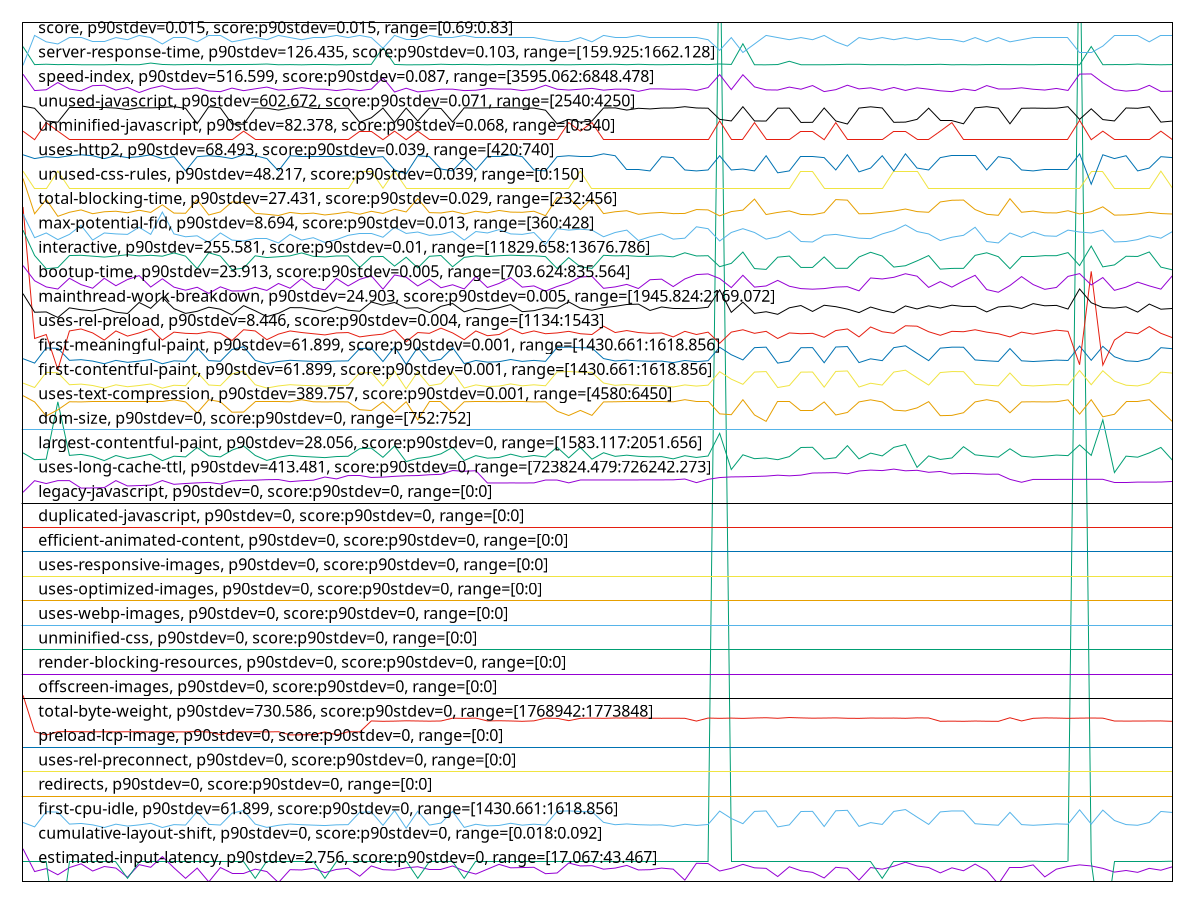 reset

$estimatedInputLatencyP90Stdev2756ScoreP90Stdev0Range1706743467 <<EOF
0 1.3407291666666665
1 0.40739583333333385
2 0.5277083333333337
3 0.27614583333333376
4 0.5714583333333336
5 0.7245833333333336
6 0.4292708333333337
7 0.6152083333333338
8 0.5495833333333335
9 0.17406250000000045
10 0.6917708333333337
11 0.5823958333333337
12 1.0198958333333337
13 0.5605208333333338
14 0.13031250000000028
15 0.5495833333333335
16 -0.015520833333332762
17 0.5714583333333336
18 0.33083333333333376
19 0.33083333333333376
20 0.5058333333333338
21 0.40739583333333385
22 -0.044687499999999325
23 0.4839583333333337
24 0.47302083333333367
25 0.5386458333333337
26 0.36364583333333367
27 0.49489583333333353
28 0.5386458333333337
29 0.2178125000000004
30 0.6370833333333337
31 0.4839583333333337
32 0.46572916666666697
33 0.5605208333333338
34 0.6042708333333335
35 0.49489583333333353
36 0.49489583333333353
37 0.6370833333333337
38 0.4292708333333337
39 0.3053125000000003
40 0.5058333333333338
41 0.7027083333333335
42 0.5605208333333338
43 0.5714583333333336
44 0.5823958333333337
45 0.3198958333333337
46 0.3490625000000003
47 0.7573958333333337
48 0.6370833333333337
49 0.6480208333333335
50 0.5058333333333338
51 0.5495833333333335
52 0.6589583333333335
53 0.47302083333333367
54 0.4839583333333337
55 0.5495833333333335
56 0.5058333333333338
57 0.05739583333333376
58 0.7464583333333337
59 0.7355208333333334
60 0.4292708333333337
61 0.5386458333333337
62 0.7027083333333335
63 0.5605208333333338
64 0.5386458333333337
65 0.20322916666666724
66 0.6042708333333335
67 0.44020833333333353
68 0.3745833333333337
69 0.1448958333333339
70 0.5823958333333337
71 0.5386458333333337
72 0.05739583333333376
73 0.5714583333333336
74 0.5058333333333338
75 0.6261458333333336
76 0.7902083333333334
77 0.6370833333333337
78 0.5714583333333336
79 0.35270833333333385
80 0.5605208333333338
81 0.44020833333333353
82 0.7136458333333335
83 0.4511458333333338
84 -0.10302083333333278
85 0.5714583333333336
86 0.5714583333333336
87 0.6808333333333336
88 0.18864583333333385
89 0.5058333333333338
90 0.6152083333333338
91 0.6808333333333336
92 0.6370833333333337
93 0.5386458333333337
94 0.38552083333333376
95 0.4511458333333338
96 0.3745833333333337
97 0.5386458333333337
98 0.46208333333333385
99 0.6042708333333335
EOF

$cumulativeLayoutShiftP90Stdev0ScoreP90Stdev0Range00180092 <<EOF
0 0.8181265964827151
1 0.8181265964827151
2 0.8181265964827151
3 -2.70809462386606
4 0.8181265964827151
5 0.8181265964827151
6 0.8181265964827151
7 0.8181265964827151
8 0.8181265964827151
9 0.13090550114803
10 0.8181265964827151
11 0.8181265964827151
12 0.8181265964827151
13 0.8181265964827151
14 0.8181265964827151
15 0.8181265964827151
16 0.8181265964827151
17 0.8181265964827151
18 0.8181265964827151
19 0.8181265964827151
20 0.13090550114803
21 0.8181265964827151
22 0.8181265964827151
23 0.8181265964827151
24 0.8181265964827151
25 0.8181265964827151
26 0.13090550114803
27 0.8181265964827151
28 0.8181265964827151
29 0.8181265964827151
30 0.8181265964827151
31 0.8181265964827151
32 0.8181265964827151
33 0.8181265964827151
34 0.13090550114803
35 0.8181265964827151
36 0.8181265964827151
37 0.8181265964827151
38 0.13090550114803
39 0.8181265964827151
40 0.8181265964827151
41 0.8181265964827151
42 0.8181265964827151
43 0.8181265964827151
44 0.8181265964827151
45 0.8181265964827151
46 0.8181265964827151
47 0.8181265964827151
48 0.8181265964827151
49 0.8181265964827151
50 0.8181265964827151
51 0.8181265964827151
52 0.8181265964827151
53 0.8181265964827151
54 0.8181265964827151
55 0.8181265964827151
56 0.8181265964827151
57 0.8181265964827151
58 0.8181265964827151
59 0.8181265964827151
60 40.48690237403517
61 0.8181265964827151
62 0.8181265964827151
63 0.8181265964827151
64 0.8181265964827151
65 0.8181265964827151
66 0.8181265964827151
67 0.8181265964827151
68 0.8181265964827151
69 0.8181265964827151
70 0.8181265964827151
71 0.8181265964827151
72 0.8181265964827151
73 0.8181265964827151
74 0.13090550114803
75 0.8181265964827151
76 0.8181265964827151
77 0.8181265964827151
78 0.8181265964827151
79 0.8181265964827151
80 0.8181265964827151
81 0.8181265964827151
82 0.8181265964827151
83 0.8181265964827151
84 0.8181265964827151
85 0.8181265964827151
86 0.8181265964827151
87 0.8309055011480311
88 0.8181265964827151
89 0.8181265964827151
90 0.8181265964827151
91 40.48690237403517
92 0.8181265964827151
93 -2.70809462386606
94 0.8181265964827151
95 0.8181265964827151
96 0.8181265964827151
97 0.8181265964827151
98 0.8181265964827151
99 0.8309055011480311
EOF

$firstCpuIdleP90Stdev61899ScoreP90Stdev0Range14306611618856 <<EOF
0 2.4184721516168874
1 2.23776548136453
2 2.8576787886148534
3 2.8416533533438013
4 2.3518442335441385
5 2.377810418166729
6 2.3201577154523036
7 2.2124915663974516
8 2.3490873000037604
9 2.269670610926526
10 2.318979642529764
11 2.3830570934506206
12 2.211228477903182
13 2.3304810348766276
14 2.3124698787516023
15 2.867734916242312
16 2.3406100329941406
17 2.312773505793494
18 2.7967185753240855
19 2.9088662595172616
20 2.350654015539922
21 2.2166087490855055
22 2.302413751124144
23 2.353362368753598
24 2.326594608740411
25 2.309239287025873
26 2.2924426390684145
27 2.3210443064146276
28 2.328659272625276
29 2.8354128055427843
30 2.8501083543703505
31 2.3003733774026305
32 2.9058542792616953
33 2.185128697382157
34 2.8790379389218064
35 2.31135253123744
36 2.39403624728543
37 2.873354040697591
38 2.215843608939937
39 2.3451401484591665
40 2.277880686139282
41 2.2959525676726846
42 2.3847574048852156
43 2.3077818772247927
44 2.3487715278801913
45 2.309312157515926
46 2.875317495568491
47 2.8927294943308492
48 2.8679940113180598
49 2.8573549197701693
50 2.4225650441415896
51 2.3260845153100327
52 2.357953209627002
53 2.327371893967655
54 2.313720822164197
55 2.3190646581014924
56 2.258715747255069
57 2.343986365699976
58 2.296693417654901
59 2.335217616730141
60 2.8856529600744905
61 2.580681862477192
62 2.368519430684838
63 2.8712326997649056
64 2.891000844372347
65 2.2368303100755034
66 2.319246834326628
67 2.867775399847898
68 2.8726577226815184
69 2.2521331129868525
70 2.8970531434073896
71 2.9158436089399373
72 2.258266379233067
73 2.4131283156795904
74 2.3384360633741936
75 2.871281280091609
76 2.947009912699996
77 2.6386705791179788
78 2.3385696592726255
79 2.850812769107539
80 2.8903328648801834
81 2.8887540042623447
82 2.3666976684334875
83 2.332910051211762
84 2.3059844051367913
85 2.8330161760921175
86 2.331051853715384
87 2.303203181433064
88 2.3291936562190063
89 2.360783013657435
90 2.3459781590947877
91 2.9363708211521056
92 2.3514555909305166
93 2.924839066101053
94 2.4985527718257243
95 2.3320356053311126
96 2.3031060207796568
97 2.4183628458818065
98 2.8694595178402578
99 2.8276723401548214
EOF

$redirectsP90Stdev0ScoreP90Stdev0Range00 <<EOF
0 3.5
1 3.5
2 3.5
3 3.5
4 3.5
5 3.5
6 3.5
7 3.5
8 3.5
9 3.5
10 3.5
11 3.5
12 3.5
13 3.5
14 3.5
15 3.5
16 3.5
17 3.5
18 3.5
19 3.5
20 3.5
21 3.5
22 3.5
23 3.5
24 3.5
25 3.5
26 3.5
27 3.5
28 3.5
29 3.5
30 3.5
31 3.5
32 3.5
33 3.5
34 3.5
35 3.5
36 3.5
37 3.5
38 3.5
39 3.5
40 3.5
41 3.5
42 3.5
43 3.5
44 3.5
45 3.5
46 3.5
47 3.5
48 3.5
49 3.5
50 3.5
51 3.5
52 3.5
53 3.5
54 3.5
55 3.5
56 3.5
57 3.5
58 3.5
59 3.5
60 3.5
61 3.5
62 3.5
63 3.5
64 3.5
65 3.5
66 3.5
67 3.5
68 3.5
69 3.5
70 3.5
71 3.5
72 3.5
73 3.5
74 3.5
75 3.5
76 3.5
77 3.5
78 3.5
79 3.5
80 3.5
81 3.5
82 3.5
83 3.5
84 3.5
85 3.5
86 3.5
87 3.5
88 3.5
89 3.5
90 3.5
91 3.5
92 3.5
93 3.5
94 3.5
95 3.5
96 3.5
97 3.5
98 3.5
99 3.5
EOF

$usesRelPreconnectP90Stdev0ScoreP90Stdev0Range00 <<EOF
0 4.5
1 4.5
2 4.5
3 4.5
4 4.5
5 4.5
6 4.5
7 4.5
8 4.5
9 4.5
10 4.5
11 4.5
12 4.5
13 4.5
14 4.5
15 4.5
16 4.5
17 4.5
18 4.5
19 4.5
20 4.5
21 4.5
22 4.5
23 4.5
24 4.5
25 4.5
26 4.5
27 4.5
28 4.5
29 4.5
30 4.5
31 4.5
32 4.5
33 4.5
34 4.5
35 4.5
36 4.5
37 4.5
38 4.5
39 4.5
40 4.5
41 4.5
42 4.5
43 4.5
44 4.5
45 4.5
46 4.5
47 4.5
48 4.5
49 4.5
50 4.5
51 4.5
52 4.5
53 4.5
54 4.5
55 4.5
56 4.5
57 4.5
58 4.5
59 4.5
60 4.5
61 4.5
62 4.5
63 4.5
64 4.5
65 4.5
66 4.5
67 4.5
68 4.5
69 4.5
70 4.5
71 4.5
72 4.5
73 4.5
74 4.5
75 4.5
76 4.5
77 4.5
78 4.5
79 4.5
80 4.5
81 4.5
82 4.5
83 4.5
84 4.5
85 4.5
86 4.5
87 4.5
88 4.5
89 4.5
90 4.5
91 4.5
92 4.5
93 4.5
94 4.5
95 4.5
96 4.5
97 4.5
98 4.5
99 4.5
EOF

$preloadLcpImageP90Stdev0ScoreP90Stdev0Range00 <<EOF
0 5.5
1 5.5
2 5.5
3 5.5
4 5.5
5 5.5
6 5.5
7 5.5
8 5.5
9 5.5
10 5.5
11 5.5
12 5.5
13 5.5
14 5.5
15 5.5
16 5.5
17 5.5
18 5.5
19 5.5
20 5.5
21 5.5
22 5.5
23 5.5
24 5.5
25 5.5
26 5.5
27 5.5
28 5.5
29 5.5
30 5.5
31 5.5
32 5.5
33 5.5
34 5.5
35 5.5
36 5.5
37 5.5
38 5.5
39 5.5
40 5.5
41 5.5
42 5.5
43 5.5
44 5.5
45 5.5
46 5.5
47 5.5
48 5.5
49 5.5
50 5.5
51 5.5
52 5.5
53 5.5
54 5.5
55 5.5
56 5.5
57 5.5
58 5.5
59 5.5
60 5.5
61 5.5
62 5.5
63 5.5
64 5.5
65 5.5
66 5.5
67 5.5
68 5.5
69 5.5
70 5.5
71 5.5
72 5.5
73 5.5
74 5.5
75 5.5
76 5.5
77 5.5
78 5.5
79 5.5
80 5.5
81 5.5
82 5.5
83 5.5
84 5.5
85 5.5
86 5.5
87 5.5
88 5.5
89 5.5
90 5.5
91 5.5
92 5.5
93 5.5
94 5.5
95 5.5
96 5.5
97 5.5
98 5.5
99 5.5
EOF

$totalByteWeightP90Stdev730586ScoreP90Stdev0Range17689421773848 <<EOF
0 7.6283880738287735
1 6.13364126833892
2 6.003115948887853
3 6.133309985802271
4 6.143579744439194
5 6.13695409370564
6 6.130328442972086
7 6.133309985802271
8 6.129003312825375
9 6.13529768102228
10 6.132978703265508
11 6.125027922385243
12 6.125690487458655
13 6.129334595362138
14 6.127678182678665
15 6.143579744439194
16 6.123040227165234
17 6.014048272598188
18 6.129665877898788
19 6.127346900142015
20 6.134635115948981
21 6.127346900142015
22 6.136291528632341
23 6.005434926644625
24 6.0110667297681175
25 6.007091339327985
26 6.128340747752077
27 6.0077539044013974
28 6.132978703265508
29 6.128672030288726
30 6.5778911500236745
31 6.562983435873207
32 6.570271651680059
33 6.58385423568393
34 6.575903454803665
35 6.568615238996699
36 6.5762347373403145
37 6.690858495030852
38 6.682576431613825
39 6.693840037860923
40 6.578222432560324
41 6.586173213440588
42 6.576566019876964
43 6.562983435873207
44 6.581203975390508
45 6.692183625177563
46 6.683570279223886
47 6.589817321344071
48 6.685226691907246
49 6.695496450544283
50 6.685226691907246
51 6.698477993374354
52 6.697484145764406
53 6.695827733080932
54 6.689202082347379
55 6.687214387127369
56 6.6895333648841415
57 6.6858892569806585
58 6.572259346900182
59 6.695827733080932
60 6.684564126833948
61 6.694171320397572
62 6.681913866540526
63 6.699140558447766
64 6.70907903454804
65 6.686551822053957
66 6.717692380501717
67 6.702784666351249
68 6.690858495030852
69 6.696490298154345
70 6.703447231424548
71 6.687214387127369
72 6.683238996687237
73 6.697152863227643
74 6.692846190250862
75 6.695827733080932
76 6.686551822053957
77 6.70410979649796
78 6.698477993374354
79 6.563977283483268
80 6.56994036914341
81 6.562652153336558
82 6.573915759583542
83 6.565964978703278
84 6.561327023189847
85 6.707753904401329
86 6.577559867487025
87 6.685226691907246
88 6.702784666351249
89 6.696490298154345
90 6.684895409370597
91 6.693177472787511
92 6.698146710837705
93 6.692183625177563
94 6.5745783246569545
95 6.571928064363533
96 6.573584477046893
97 6.575903454803665
98 6.578222432560324
99 6.561327023189847
EOF

$offscreenImagesP90Stdev0ScoreP90Stdev0Range00 <<EOF
0 7.5
1 7.5
2 7.5
3 7.5
4 7.5
5 7.5
6 7.5
7 7.5
8 7.5
9 7.5
10 7.5
11 7.5
12 7.5
13 7.5
14 7.5
15 7.5
16 7.5
17 7.5
18 7.5
19 7.5
20 7.5
21 7.5
22 7.5
23 7.5
24 7.5
25 7.5
26 7.5
27 7.5
28 7.5
29 7.5
30 7.5
31 7.5
32 7.5
33 7.5
34 7.5
35 7.5
36 7.5
37 7.5
38 7.5
39 7.5
40 7.5
41 7.5
42 7.5
43 7.5
44 7.5
45 7.5
46 7.5
47 7.5
48 7.5
49 7.5
50 7.5
51 7.5
52 7.5
53 7.5
54 7.5
55 7.5
56 7.5
57 7.5
58 7.5
59 7.5
60 7.5
61 7.5
62 7.5
63 7.5
64 7.5
65 7.5
66 7.5
67 7.5
68 7.5
69 7.5
70 7.5
71 7.5
72 7.5
73 7.5
74 7.5
75 7.5
76 7.5
77 7.5
78 7.5
79 7.5
80 7.5
81 7.5
82 7.5
83 7.5
84 7.5
85 7.5
86 7.5
87 7.5
88 7.5
89 7.5
90 7.5
91 7.5
92 7.5
93 7.5
94 7.5
95 7.5
96 7.5
97 7.5
98 7.5
99 7.5
EOF

$renderBlockingResourcesP90Stdev0ScoreP90Stdev0Range00 <<EOF
0 8.5
1 8.5
2 8.5
3 8.5
4 8.5
5 8.5
6 8.5
7 8.5
8 8.5
9 8.5
10 8.5
11 8.5
12 8.5
13 8.5
14 8.5
15 8.5
16 8.5
17 8.5
18 8.5
19 8.5
20 8.5
21 8.5
22 8.5
23 8.5
24 8.5
25 8.5
26 8.5
27 8.5
28 8.5
29 8.5
30 8.5
31 8.5
32 8.5
33 8.5
34 8.5
35 8.5
36 8.5
37 8.5
38 8.5
39 8.5
40 8.5
41 8.5
42 8.5
43 8.5
44 8.5
45 8.5
46 8.5
47 8.5
48 8.5
49 8.5
50 8.5
51 8.5
52 8.5
53 8.5
54 8.5
55 8.5
56 8.5
57 8.5
58 8.5
59 8.5
60 8.5
61 8.5
62 8.5
63 8.5
64 8.5
65 8.5
66 8.5
67 8.5
68 8.5
69 8.5
70 8.5
71 8.5
72 8.5
73 8.5
74 8.5
75 8.5
76 8.5
77 8.5
78 8.5
79 8.5
80 8.5
81 8.5
82 8.5
83 8.5
84 8.5
85 8.5
86 8.5
87 8.5
88 8.5
89 8.5
90 8.5
91 8.5
92 8.5
93 8.5
94 8.5
95 8.5
96 8.5
97 8.5
98 8.5
99 8.5
EOF

$unminifiedCssP90Stdev0ScoreP90Stdev0Range00 <<EOF
0 9.5
1 9.5
2 9.5
3 9.5
4 9.5
5 9.5
6 9.5
7 9.5
8 9.5
9 9.5
10 9.5
11 9.5
12 9.5
13 9.5
14 9.5
15 9.5
16 9.5
17 9.5
18 9.5
19 9.5
20 9.5
21 9.5
22 9.5
23 9.5
24 9.5
25 9.5
26 9.5
27 9.5
28 9.5
29 9.5
30 9.5
31 9.5
32 9.5
33 9.5
34 9.5
35 9.5
36 9.5
37 9.5
38 9.5
39 9.5
40 9.5
41 9.5
42 9.5
43 9.5
44 9.5
45 9.5
46 9.5
47 9.5
48 9.5
49 9.5
50 9.5
51 9.5
52 9.5
53 9.5
54 9.5
55 9.5
56 9.5
57 9.5
58 9.5
59 9.5
60 9.5
61 9.5
62 9.5
63 9.5
64 9.5
65 9.5
66 9.5
67 9.5
68 9.5
69 9.5
70 9.5
71 9.5
72 9.5
73 9.5
74 9.5
75 9.5
76 9.5
77 9.5
78 9.5
79 9.5
80 9.5
81 9.5
82 9.5
83 9.5
84 9.5
85 9.5
86 9.5
87 9.5
88 9.5
89 9.5
90 9.5
91 9.5
92 9.5
93 9.5
94 9.5
95 9.5
96 9.5
97 9.5
98 9.5
99 9.5
EOF

$usesWebpImagesP90Stdev0ScoreP90Stdev0Range00 <<EOF
0 10.5
1 10.5
2 10.5
3 10.5
4 10.5
5 10.5
6 10.5
7 10.5
8 10.5
9 10.5
10 10.5
11 10.5
12 10.5
13 10.5
14 10.5
15 10.5
16 10.5
17 10.5
18 10.5
19 10.5
20 10.5
21 10.5
22 10.5
23 10.5
24 10.5
25 10.5
26 10.5
27 10.5
28 10.5
29 10.5
30 10.5
31 10.5
32 10.5
33 10.5
34 10.5
35 10.5
36 10.5
37 10.5
38 10.5
39 10.5
40 10.5
41 10.5
42 10.5
43 10.5
44 10.5
45 10.5
46 10.5
47 10.5
48 10.5
49 10.5
50 10.5
51 10.5
52 10.5
53 10.5
54 10.5
55 10.5
56 10.5
57 10.5
58 10.5
59 10.5
60 10.5
61 10.5
62 10.5
63 10.5
64 10.5
65 10.5
66 10.5
67 10.5
68 10.5
69 10.5
70 10.5
71 10.5
72 10.5
73 10.5
74 10.5
75 10.5
76 10.5
77 10.5
78 10.5
79 10.5
80 10.5
81 10.5
82 10.5
83 10.5
84 10.5
85 10.5
86 10.5
87 10.5
88 10.5
89 10.5
90 10.5
91 10.5
92 10.5
93 10.5
94 10.5
95 10.5
96 10.5
97 10.5
98 10.5
99 10.5
EOF

$usesOptimizedImagesP90Stdev0ScoreP90Stdev0Range00 <<EOF
0 11.5
1 11.5
2 11.5
3 11.5
4 11.5
5 11.5
6 11.5
7 11.5
8 11.5
9 11.5
10 11.5
11 11.5
12 11.5
13 11.5
14 11.5
15 11.5
16 11.5
17 11.5
18 11.5
19 11.5
20 11.5
21 11.5
22 11.5
23 11.5
24 11.5
25 11.5
26 11.5
27 11.5
28 11.5
29 11.5
30 11.5
31 11.5
32 11.5
33 11.5
34 11.5
35 11.5
36 11.5
37 11.5
38 11.5
39 11.5
40 11.5
41 11.5
42 11.5
43 11.5
44 11.5
45 11.5
46 11.5
47 11.5
48 11.5
49 11.5
50 11.5
51 11.5
52 11.5
53 11.5
54 11.5
55 11.5
56 11.5
57 11.5
58 11.5
59 11.5
60 11.5
61 11.5
62 11.5
63 11.5
64 11.5
65 11.5
66 11.5
67 11.5
68 11.5
69 11.5
70 11.5
71 11.5
72 11.5
73 11.5
74 11.5
75 11.5
76 11.5
77 11.5
78 11.5
79 11.5
80 11.5
81 11.5
82 11.5
83 11.5
84 11.5
85 11.5
86 11.5
87 11.5
88 11.5
89 11.5
90 11.5
91 11.5
92 11.5
93 11.5
94 11.5
95 11.5
96 11.5
97 11.5
98 11.5
99 11.5
EOF

$usesResponsiveImagesP90Stdev0ScoreP90Stdev0Range00 <<EOF
0 12.5
1 12.5
2 12.5
3 12.5
4 12.5
5 12.5
6 12.5
7 12.5
8 12.5
9 12.5
10 12.5
11 12.5
12 12.5
13 12.5
14 12.5
15 12.5
16 12.5
17 12.5
18 12.5
19 12.5
20 12.5
21 12.5
22 12.5
23 12.5
24 12.5
25 12.5
26 12.5
27 12.5
28 12.5
29 12.5
30 12.5
31 12.5
32 12.5
33 12.5
34 12.5
35 12.5
36 12.5
37 12.5
38 12.5
39 12.5
40 12.5
41 12.5
42 12.5
43 12.5
44 12.5
45 12.5
46 12.5
47 12.5
48 12.5
49 12.5
50 12.5
51 12.5
52 12.5
53 12.5
54 12.5
55 12.5
56 12.5
57 12.5
58 12.5
59 12.5
60 12.5
61 12.5
62 12.5
63 12.5
64 12.5
65 12.5
66 12.5
67 12.5
68 12.5
69 12.5
70 12.5
71 12.5
72 12.5
73 12.5
74 12.5
75 12.5
76 12.5
77 12.5
78 12.5
79 12.5
80 12.5
81 12.5
82 12.5
83 12.5
84 12.5
85 12.5
86 12.5
87 12.5
88 12.5
89 12.5
90 12.5
91 12.5
92 12.5
93 12.5
94 12.5
95 12.5
96 12.5
97 12.5
98 12.5
99 12.5
EOF

$efficientAnimatedContentP90Stdev0ScoreP90Stdev0Range00 <<EOF
0 13.5
1 13.5
2 13.5
3 13.5
4 13.5
5 13.5
6 13.5
7 13.5
8 13.5
9 13.5
10 13.5
11 13.5
12 13.5
13 13.5
14 13.5
15 13.5
16 13.5
17 13.5
18 13.5
19 13.5
20 13.5
21 13.5
22 13.5
23 13.5
24 13.5
25 13.5
26 13.5
27 13.5
28 13.5
29 13.5
30 13.5
31 13.5
32 13.5
33 13.5
34 13.5
35 13.5
36 13.5
37 13.5
38 13.5
39 13.5
40 13.5
41 13.5
42 13.5
43 13.5
44 13.5
45 13.5
46 13.5
47 13.5
48 13.5
49 13.5
50 13.5
51 13.5
52 13.5
53 13.5
54 13.5
55 13.5
56 13.5
57 13.5
58 13.5
59 13.5
60 13.5
61 13.5
62 13.5
63 13.5
64 13.5
65 13.5
66 13.5
67 13.5
68 13.5
69 13.5
70 13.5
71 13.5
72 13.5
73 13.5
74 13.5
75 13.5
76 13.5
77 13.5
78 13.5
79 13.5
80 13.5
81 13.5
82 13.5
83 13.5
84 13.5
85 13.5
86 13.5
87 13.5
88 13.5
89 13.5
90 13.5
91 13.5
92 13.5
93 13.5
94 13.5
95 13.5
96 13.5
97 13.5
98 13.5
99 13.5
EOF

$duplicatedJavascriptP90Stdev0ScoreP90Stdev0Range00 <<EOF
0 14.5
1 14.5
2 14.5
3 14.5
4 14.5
5 14.5
6 14.5
7 14.5
8 14.5
9 14.5
10 14.5
11 14.5
12 14.5
13 14.5
14 14.5
15 14.5
16 14.5
17 14.5
18 14.5
19 14.5
20 14.5
21 14.5
22 14.5
23 14.5
24 14.5
25 14.5
26 14.5
27 14.5
28 14.5
29 14.5
30 14.5
31 14.5
32 14.5
33 14.5
34 14.5
35 14.5
36 14.5
37 14.5
38 14.5
39 14.5
40 14.5
41 14.5
42 14.5
43 14.5
44 14.5
45 14.5
46 14.5
47 14.5
48 14.5
49 14.5
50 14.5
51 14.5
52 14.5
53 14.5
54 14.5
55 14.5
56 14.5
57 14.5
58 14.5
59 14.5
60 14.5
61 14.5
62 14.5
63 14.5
64 14.5
65 14.5
66 14.5
67 14.5
68 14.5
69 14.5
70 14.5
71 14.5
72 14.5
73 14.5
74 14.5
75 14.5
76 14.5
77 14.5
78 14.5
79 14.5
80 14.5
81 14.5
82 14.5
83 14.5
84 14.5
85 14.5
86 14.5
87 14.5
88 14.5
89 14.5
90 14.5
91 14.5
92 14.5
93 14.5
94 14.5
95 14.5
96 14.5
97 14.5
98 14.5
99 14.5
EOF

$legacyJavascriptP90Stdev0ScoreP90Stdev0Range00 <<EOF
0 15.5
1 15.5
2 15.5
3 15.5
4 15.5
5 15.5
6 15.5
7 15.5
8 15.5
9 15.5
10 15.5
11 15.5
12 15.5
13 15.5
14 15.5
15 15.5
16 15.5
17 15.5
18 15.5
19 15.5
20 15.5
21 15.5
22 15.5
23 15.5
24 15.5
25 15.5
26 15.5
27 15.5
28 15.5
29 15.5
30 15.5
31 15.5
32 15.5
33 15.5
34 15.5
35 15.5
36 15.5
37 15.5
38 15.5
39 15.5
40 15.5
41 15.5
42 15.5
43 15.5
44 15.5
45 15.5
46 15.5
47 15.5
48 15.5
49 15.5
50 15.5
51 15.5
52 15.5
53 15.5
54 15.5
55 15.5
56 15.5
57 15.5
58 15.5
59 15.5
60 15.5
61 15.5
62 15.5
63 15.5
64 15.5
65 15.5
66 15.5
67 15.5
68 15.5
69 15.5
70 15.5
71 15.5
72 15.5
73 15.5
74 15.5
75 15.5
76 15.5
77 15.5
78 15.5
79 15.5
80 15.5
81 15.5
82 15.5
83 15.5
84 15.5
85 15.5
86 15.5
87 15.5
88 15.5
89 15.5
90 15.5
91 15.5
92 15.5
93 15.5
94 15.5
95 15.5
96 15.5
97 15.5
98 15.5
99 15.5
EOF

$usesLongCacheTtlP90Stdev413481ScoreP90Stdev0Range723824479726242273 <<EOF
0 15.945498377246679
1 16.42027482858481
2 16.30327545887502
3 16.422939187395514
4 16.42180230121477
5 16.115764435403662
6 16.122457436950583
7 16.135926023822265
8 16.423516811309582
9 16.204604861841744
10 16.22083816823931
11 16.238230996522418
12 16.42635354619381
13 16.27185713120315
14 16.305483265883936
15 16.330810077773833
16 16.35070461942007
17 16.285246980730392
18 16.408230997332794
19 16.43605952258588
20 16.442925319103097
21 16.461762165718028
22 16.46755977514573
23 16.38097065335961
24 16.41877466715988
25 16.43991310787203
26 16.570482601134415
27 16.493444276257264
28 16.630961026211253
29 16.63355407437041
30 16.553546252655224
31 16.566300993396226
32 16.598767606191416
33 16.623117565787766
34 16.63078450262219
35 16.66460379895318
36 16.68092844014683
37 16.835926023822253
38 16.805985348412378
39 16.829497566575185
40 16.326249894145917
41 16.32640575869999
42 16.329036745391136
43 16.327621502221746
44 16.32919365718749
45 16.447114704796775
46 16.446834148599407
47 16.33111286823305
48 16.448593341030005
49 16.45107261722808
50 16.449982612591782
51 16.450027294927565
52 16.45104249155952
53 16.45132304775683
54 16.452227062170493
55 16.453536324424704
56 16.455717380939575
57 16.48891426629649
58 16.340966401057415
59 16.475454301719196
60 16.548942357572344
61 16.575337356551756
62 16.5816760171399
63 16.59327123599536
64 16.60798955594504
65 16.645449720844738
66 16.619684731890914
67 16.648223062665068
68 16.734732906031525
69 16.742132796093586
70 16.751858687542267
71 16.703170307649998
72 16.81804276981427
73 16.854485277062793
74 16.834258626537974
75 16.8950042881998
76 16.825699428402345
77 16.84583404378793
78 16.76383881155772
79 16.79811727997793
80 16.697847079323367
81 16.718275714514334
82 16.709903553843674
83 16.68451285363159
84 16.68870818242499
85 16.475052893766815
86 16.35552125740145
87 16.473019393684297
88 16.472614145843693
89 16.473050566595077
90 16.47495211415486
91 16.47732020813453
92 16.4775394657525
93 16.47745945644499
94 16.362161087405127
95 16.36234812487004
96 16.36295807366139
97 16.36312744764041
98 16.364605036631417
99 16.389166868606196
EOF

$largestContentfulPaintP90Stdev28056ScoreP90Stdev0Range15831172051656 <<EOF
0 17.56007669066655
1 17.282203993109235
2 17.301541419674013
3 19.650639878086483
4 17.45646345686647
5 17.49847458810018
6 17.4080611422766
7 17.243597164185697
8 17.452252140112194
9 17.330940244710455
10 17.40626159282654
11 17.504142241265072
12 17.24166775034233
13 17.423830390034894
14 17.39631769071072
15 17.780703926851892
16 17.43930280489421
17 17.396781492115373
18 17.672223870312294
19 17.843533557135913
20 17.45464535536022
21 17.249886311232828
22 17.380956588188525
23 17.458782463889747
24 17.417893732055305
25 17.391382843765186
26 17.36572535005963
27 17.409415442378197
28 17.421047581606963
29 17.731330721321612
30 17.75377870930695
31 17.37783984274924
32 17.83893264720173
33 17.201799381598125
34 17.33416830248686
35 17.394610901541586
36 17.520913300057423
37 17.789287344847388
38 17.248717531693096
39 17.447966615133176
40 17.343481434692343
41 17.37108689429745
42 17.506739529131146
43 17.389156597022836
44 17.453402367595736
45 17.391494156102297
46 17.792917363841156
47 17.355082653827466
48 17.781099704050533
49 17.301046698175714
50 17.56580927602809
51 17.41711454569548
52 17.46579514112814
53 17.41908106365122
54 17.398228552497905
55 17.40639145721984
56 17.314206290030477
57 17.44446027651398
58 17.37221856972481
59 17.431065691947524
60 18.360616467158444
61 16.878418490216
62 17.481935430010157
63 17.32224551437784
64 17.353029559609524
65 17.280775484782897
66 17.406669738062632
67 17.780765767039178
68 17.788223693626044
69 17.304151075577543
70 17.361687185829762
71 17.855360492954635
72 17.313519863951587
73 17.55007713238217
74 17.43598198683687
75 17.786145863333182
76 17.901799381598124
77 16.966998374486508
78 17.436186059454922
79 17.291053323910067
80 17.35142171474005
81 17.812811352091522
82 17.479152621582223
83 17.42754080127214
84 17.386410892707275
85 17.727669782234194
86 17.42470233667565
87 17.38216247184063
88 17.424572472282343
89 17.47011777021953
90 17.44750281372852
91 17.885547780378992
92 17.45586979106851
93 18.911352807102787
94 16.753182834930872
95 17.42620505322673
96 17.383043694509475
97 17.558073068598436
98 17.78333831883034
99 17.255705472856576
EOF

$domSizeP90Stdev0ScoreP90Stdev0Range752752 <<EOF
0 18.5
1 18.5
2 18.5
3 18.5
4 18.5
5 18.5
6 18.5
7 18.5
8 18.5
9 18.5
10 18.5
11 18.5
12 18.5
13 18.5
14 18.5
15 18.5
16 18.5
17 18.5
18 18.5
19 18.5
20 18.5
21 18.5
22 18.5
23 18.5
24 18.5
25 18.5
26 18.5
27 18.5
28 18.5
29 18.5
30 18.5
31 18.5
32 18.5
33 18.5
34 18.5
35 18.5
36 18.5
37 18.5
38 18.5
39 18.5
40 18.5
41 18.5
42 18.5
43 18.5
44 18.5
45 18.5
46 18.5
47 18.5
48 18.5
49 18.5
50 18.5
51 18.5
52 18.5
53 18.5
54 18.5
55 18.5
56 18.5
57 18.5
58 18.5
59 18.5
60 18.5
61 18.5
62 18.5
63 18.5
64 18.5
65 18.5
66 18.5
67 18.5
68 18.5
69 18.5
70 18.5
71 18.5
72 18.5
73 18.5
74 18.5
75 18.5
76 18.5
77 18.5
78 18.5
79 18.5
80 18.5
81 18.5
82 18.5
83 18.5
84 18.5
85 18.5
86 18.5
87 18.5
88 18.5
89 18.5
90 18.5
91 18.5
92 18.5
93 18.5
94 18.5
95 18.5
96 18.5
97 18.5
98 18.5
99 18.5
EOF

$usesTextCompressionP90Stdev389757ScoreP90Stdev0001Range45806450 <<EOF
0 19.903837398373984
1 19.647739837398372
2 19.072943089430893
3 19.323349593495934
4 19.653430894308944
5 19.647739837398372
6 19.653430894308944
7 19.653430894308944
8 19.647739837398372
9 19.647739837398372
10 19.647739837398372
11 19.647739837398372
12 19.647739837398372
13 19.73310569105691
14 19.647739837398372
15 19.198146341463413
16 19.738796747967477
17 19.653430894308944
18 19.226601626016258
19 19.23229268292683
20 19.647739837398372
21 19.647739837398372
22 19.647739837398372
23 19.653430894308944
24 19.738796747967477
25 19.653430894308944
26 19.647739837398372
27 19.653430894308944
28 19.647739837398372
29 19.329040650406505
30 19.29489430894309
31 19.653430894308944
32 19.22091056910569
33 19.653430894308944
34 18.913593495934958
35 19.647739837398372
36 19.647739837398372
37 19.192455284552846
38 19.653430894308944
39 19.647739837398372
40 19.647739837398372
41 19.65912195121951
42 19.653430894308944
43 19.653430894308944
44 19.647739837398372
45 19.653430894308944
46 19.266439024390245
47 19.0900162601626
48 19.300585365853657
49 19.09570731707317
50 19.647739837398372
51 19.653430894308944
52 19.647739837398372
53 19.647739837398372
54 19.647739837398372
55 19.647739837398372
56 19.653430894308944
57 19.738796747967477
58 19.647739837398372
59 19.647739837398372
60 19.15830894308943
61 19.124162601626015
62 19.738796747967477
63 19.112780487804876
64 18.850991869918698
65 19.647739837398372
66 19.647739837398372
67 19.306276422764228
68 19.306276422764228
69 19.647739837398372
70 19.112780487804876
71 19.21521951219512
72 19.647739837398372
73 19.73310569105691
74 19.647739837398372
75 19.311967479674795
76 19.27782113821138
77 19.4030243902439
78 19.65912195121951
79 19.084325203252032
80 19.09570731707317
81 19.203837398373985
82 19.647739837398372
83 19.738796747967477
84 19.647739837398372
85 19.203837398373985
86 19.647739837398372
87 19.653430894308944
88 19.647739837398372
89 19.653430894308944
90 19.73310569105691
91 19.146926829268292
92 19.738796747967477
93 19.038796747967478
94 19.141235772357724
95 19.647739837398372
96 19.647739837398372
97 19.738796747967477
98 19.289203252032518
99 18.83960975609756
EOF

$firstContentfulPaintP90Stdev61899ScoreP90Stdev0001Range14306611618856 <<EOF
0 20.41847215161689
1 20.23776548136453
2 20.857678788614855
3 20.8416533533438
4 20.35184423354414
5 20.377810418166728
6 20.320157715452304
7 20.212491566397453
8 20.34908730000376
9 20.269670610926525
10 20.318979642529765
11 20.38305709345062
12 20.211228477903184
13 20.330481034876627
14 20.312469878751603
15 20.867734916242313
16 20.340610032994142
17 20.312773505793494
18 20.796718575324086
19 20.90886625951726
20 20.350654015539924
21 20.216608749085506
22 20.302413751124142
23 20.353362368753597
24 20.32659460874041
25 20.309239287025875
26 20.292442639068415
27 20.321044306414628
28 20.328659272625277
29 20.835412805542784
30 20.85010835437035
31 20.30037337740263
32 20.905854279261696
33 20.185128697382158
34 20.879037938921805
35 20.31135253123744
36 20.39403624728543
37 20.873354040697592
38 20.215843608939938
39 20.345140148459166
40 20.277880686139284
41 20.295952567672686
42 20.384757404885214
43 20.30778187722479
44 20.348771527880192
45 20.309312157515926
46 20.875317495568492
47 20.89272949433085
48 20.86799401131806
49 20.85735491977017
50 20.42256504414159
51 20.326084515310033
52 20.357953209627002
53 20.327371893967655
54 20.313720822164196
55 20.319064658101492
56 20.258715747255067
57 20.343986365699976
58 20.2966934176549
59 20.33521761673014
60 20.88565296007449
61 20.580681862477192
62 20.368519430684838
63 20.871232699764906
64 20.891000844372346
65 20.236830310075504
66 20.319246834326627
67 20.867775399847897
68 20.872657722681517
69 20.252133112986854
70 20.89705314340739
71 20.915843608939937
72 20.258266379233067
73 20.41312831567959
74 20.338436063374193
75 20.87128128009161
76 20.947009912699997
77 20.638670579117978
78 20.338569659272626
79 20.850812769107538
80 20.890332864880182
81 20.888754004262346
82 20.36669766843349
83 20.332910051211762
84 20.30598440513679
85 20.833016176092116
86 20.331051853715383
87 20.303203181433062
88 20.329193656219005
89 20.360783013657436
90 20.345978159094788
91 20.936370821152106
92 20.351455590930517
93 20.924839066101054
94 20.498552771825725
95 20.332035605331114
96 20.30310602077966
97 20.418362845881806
98 20.86945951784026
99 20.82767234015482
EOF

$firstMeaningfulPaintP90Stdev61899ScoreP90Stdev0001Range14306611618856 <<EOF
0 21.41847215161689
1 21.23776548136453
2 21.857678788614855
3 21.8416533533438
4 21.35184423354414
5 21.377810418166728
6 21.320157715452304
7 21.212491566397453
8 21.34908730000376
9 21.269670610926525
10 21.318979642529765
11 21.38305709345062
12 21.211228477903184
13 21.330481034876627
14 21.312469878751603
15 21.867734916242313
16 21.340610032994142
17 21.312773505793494
18 21.796718575324086
19 21.90886625951726
20 21.350654015539924
21 21.216608749085506
22 21.302413751124142
23 21.353362368753597
24 21.32659460874041
25 21.309239287025875
26 21.292442639068415
27 21.321044306414628
28 21.328659272625277
29 21.835412805542784
30 21.85010835437035
31 21.30037337740263
32 21.905854279261696
33 21.185128697382158
34 21.879037938921805
35 21.31135253123744
36 21.39403624728543
37 21.873354040697592
38 21.215843608939938
39 21.345140148459166
40 21.277880686139284
41 21.295952567672686
42 21.384757404885214
43 21.30778187722479
44 21.348771527880192
45 21.309312157515926
46 21.875317495568492
47 21.89272949433085
48 21.86799401131806
49 21.85735491977017
50 21.42256504414159
51 21.326084515310033
52 21.357953209627002
53 21.327371893967655
54 21.313720822164196
55 21.319064658101492
56 21.258715747255067
57 21.343986365699976
58 21.2966934176549
59 21.33521761673014
60 21.88565296007449
61 21.580681862477192
62 21.368519430684838
63 21.871232699764906
64 21.891000844372346
65 21.236830310075504
66 21.319246834326627
67 21.867775399847897
68 21.872657722681517
69 21.252133112986854
70 21.89705314340739
71 21.915843608939937
72 21.258266379233067
73 21.41312831567959
74 21.338436063374193
75 21.87128128009161
76 21.947009912699997
77 21.638670579117978
78 21.338569659272626
79 21.850812769107538
80 21.890332864880182
81 21.888754004262346
82 21.36669766843349
83 21.332910051211762
84 21.30598440513679
85 21.833016176092116
86 21.331051853715383
87 21.303203181433062
88 21.329193656219005
89 21.360783013657436
90 21.345978159094788
91 21.936370821152106
92 21.351455590930517
93 21.924839066101054
94 21.498552771825725
95 21.332035605331114
96 21.30310602077966
97 21.418362845881806
98 21.86945951784026
99 21.82767234015482
EOF

$usesRelPreloadP90Stdev8446ScoreP90Stdev0004Range11341543 <<EOF
0 27.634418604651163
1 22.246046511627906
2 22.408837209302327
3 20.976279069767443
4 22.5553488372093
5 22.63674418604651
6 22.473953488372093
7 22.18093023255814
8 22.5553488372093
9 22.343720930232557
10 22.473953488372093
11 22.63674418604651
12 22.18093023255814
13 22.506511627906978
14 22.45767441860465
15 22.441395348837208
16 22.52279069767442
17 22.45767441860465
18 22.164651162790697
19 22.60418604651163
20 22.5553488372093
21 22.197209302325582
22 22.42511627906977
23 22.5553488372093
24 22.490232558139535
25 22.441395348837208
26 22.392558139534884
27 22.473953488372093
28 22.490232558139535
29 22.311162790697676
30 22.376279069767442
31 22.42511627906977
32 22.60418604651163
33 22.115813953488374
34 22.490232558139535
35 22.45767441860465
36 22.669302325581395
37 22.473953488372093
38 22.197209302325582
39 22.5553488372093
40 22.36
41 22.408837209302327
42 22.653023255813952
43 22.441395348837208
44 22.5553488372093
45 22.441395348837208
46 22.473953488372093
47 22.53906976744186
48 22.441395348837208
49 22.408837209302327
50 22.750697674418603
51 22.490232558139535
52 22.571627906976744
53 22.490232558139535
54 22.45767441860465
55 22.473953488372093
56 22.311162790697676
57 22.53906976744186
58 22.408837209302327
59 22.506511627906978
60 22.050697674418604
61 22.506511627906978
62 22.60418604651163
63 22.45767441860465
64 22.53906976744186
65 22.246046511627906
66 22.473953488372093
67 22.441395348837208
68 22.45767441860465
69 22.294883720930233
70 22.571627906976744
71 22.63674418604651
72 22.311162790697676
73 22.718139534883722
74 22.52279069767442
75 22.45767441860465
76 22.766976744186046
77 22.750697674418603
78 22.52279069767442
79 22.376279069767442
80 22.53906976744186
81 22.52279069767442
82 22.60418604651163
83 22.506511627906978
84 22.441395348837208
85 22.311162790697676
86 22.506511627906978
87 22.42511627906977
88 22.506511627906978
89 22.587906976744186
90 22.53906976744186
91 21.171627906976745
92 24.997209302325583
93 21.155348837209303
94 22.18093023255814
95 22.506511627906978
96 22.441395348837208
97 22.734418604651164
98 22.45767441860465
99 22.27860465116279
EOF

$mainthreadWorkBreakdownP90Stdev24903ScoreP90Stdev0005Range19458242169072 <<EOF
0 24.08269025515095
1 23.322400365356977
2 23.33390910996645
3 23.105432229276463
4 23.500481941782464
5 23.42413431360805
6 23.37692540129372
7 23.47748541566842
8 23.323155037134637
9 23.26978297196933
10 23.720301060134165
11 23.482223077383807
12 23.936556450646858
13 23.467444088404406
14 23.27395462985146
15 23.35969372903689
16 23.527545310253956
17 23.446166536895063
18 23.21171517129851
19 23.590895813368476
20 23.380405276712985
21 23.141908031863913
22 23.276847538332525
23 23.510229785577383
24 23.50630968495447
25 23.42954279468135
26 23.35174871226641
27 23.534127725203646
28 23.4045757367034
29 23.360427437709635
30 23.7411593495448
31 23.611879881408726
32 23.720678396023008
33 23.488449119549593
34 23.505995238380446
35 23.31036754312411
36 23.564042075946325
37 23.6780604036895
38 23.339569148299
39 23.478931869908955
40 23.424469723287018
41 23.50626775874461
42 23.636993681121226
43 23.344914740057497
44 23.385918573310967
45 23.502913661954956
46 23.483606642309525
47 23.74581315884044
48 23.487904078821266
49 23.404554773598466
50 23.510670010781023
51 23.56341318279828
52 23.63854495088644
53 23.653659349544807
54 23.39421996286535
55 23.537439895783415
56 23.476604965261135
57 23.470840111403927
58 23.476038961427886
59 23.524568549353134
60 24.232974754432206
61 23.317494998802104
62 23.7333820376138
63 23.27426907642549
64 23.342294351940588
65 23.23655645064686
66 23.50322810852898
67 23.59594792165788
68 23.354515842117877
69 23.60766629731672
70 23.549640422855767
71 23.450380120987063
72 23.30642647939627
73 23.534421208672732
74 23.395980863679917
75 23.303344902970768
76 23.579198400814562
77 23.456103048634404
78 23.5845020663632
79 23.493627006468614
80 23.61001416506948
81 23.558193369669375
82 23.56058316363201
83 23.335313637997125
84 23.538613829659795
85 23.574293034259703
86 23.47568258864399
87 23.674790159319603
88 23.58548733229516
89 23.602383594873025
90 23.452141021801623
91 24.275425041926216
92 23.71199967057978
93 23.515743082175366
94 23.49106950766651
95 23.54370786415908
96 23.32757825227599
97 23.65607010661236
98 23.44610364758025
99 23.475347178965023
EOF

$bootupTimeP90Stdev23913ScoreP90Stdev0005Range703624835564 <<EOF
0 25.233046495557744
1 24.611235044422507
2 24.358737512339584
3 24.27225676209279
4 24.71340187561698
5 24.453717769002964
6 24.305563770977294
7 24.713229121421524
8 24.407557847976307
9 24.662059328726553
10 24.822858933859823
11 24.354245903257652
12 24.69118568608095
13 24.34961609081935
14 24.224127443237904
15 24.345089930898318
16 24.093387068114513
17 24.36267630799605
18 24.191373247778873
19 24.19735054294176
20 24.342498617966434
21 24.21521332675222
22 24.50015409674235
23 24.305114610069104
24 24.69598825271471
25 24.34274047384008
26 24.236876702862787
27 24.703934945705825
28 24.398678282329712
29 24.670006021717672
30 24.811906317867717
31 24.267281441263574
32 24.848150148075025
33 24.757696051332676
34 24.39857462981244
35 24.670627936821326
36 24.32584511352419
37 24.44742951628826
38 24.276126456071076
39 24.787375222112537
40 24.33431006910168
41 24.502054392892397
42 24.73893494570582
43 24.349719743336625
44 24.40054402764067
45 24.19033672260612
46 24.376669397828238
47 24.52389052319842
48 24.76322418558736
49 24.792074136229022
50 24.301417670286273
51 24.35897936821323
52 24.463046495557748
53 24.293367324777886
54 24.653628923988155
55 24.67691618953603
56 24.37241964461994
57 24.685415695952617
58 24.864596347482724
59 24.891373247778873
60 24.702725666337614
61 24.331442349457056
62 24.836299210266535
63 24.351620039486676
64 24.397918163869697
65 24.62712843040474
66 24.387241954590323
67 24.28956673247779
68 24.266555873642645
69 24.290257749259624
70 24.351792793682133
71 24.368930009871665
72 24.198836229022703
73 24.7259783810464
74 24.68489743336624
75 24.752237018756176
76 24.899008983218163
77 24.799191609081934
78 24.338352517275418
79 24.577444323790722
80 24.350099802566636
81 24.607365350444226
82 24.834087956564662
83 24.249556860809477
84 24.140272556762092
85 24.41705932872656
86 24.78188163869694
87 24.455307107601186
88 24.259611154985194
89 24.33662497532083
90 24.790001085883514
91 24.903915202369202
92 24.439655577492594
93 24.742977393879567
94 24.2178391905232
95 24.3498233958539
96 24.55636831194472
97 24.40154600197433
98 24.267592398815403
99 24.823135340572556
EOF

$interactiveP90Stdev255581ScoreP90Stdev001Range1182965813676786 <<EOF
0 26.683032550652463
1 25.646989835892732
2 25.1041328276726
3 25.1504826521553
4 25.644193936720775
5 25.65421510435221
6 25.61865172429175
7 25.581676980310764
8 25.624137967216242
9 25.67887285032932
10 25.62975307571527
11 25.65389096125173
12 25.616989666250095
13 25.752083450355332
14 25.619354987273653
15 25.10848127113856
16 25.758029738982806
17 25.623139588874203
18 25.06857956333984
19 25.127410436540764
20 25.633693811373718
21 25.562141750875384
22 25.59412548277467
23 25.63287179854496
24 25.75137446978821
25 25.61211476512976
26 25.589135790135714
27 25.62721798639214
28 25.6304888849515
29 25.154554012645278
30 25.595818767627907
31 25.606495698302503
32 25.2123535214356
33 25.57526053025262
34 25.13700454453778
35 25.61312897678471
36 25.646530230003997
37 25.183302910753515
38 25.569496764537895
39 25.62947247422531
40 25.60187588944577
41 25.637260704921705
42 25.658277668557233
43 25.640739635620175
44 25.634122630265125
45 25.60092325178548
46 25.112463789150528
47 25.559721892885122
48 25.1830311055485
49 25.11693406116307
50 25.653265105577404
51 25.630829301179137
52 25.640389103664845
53 25.610181781511585
54 25.61412427642702
55 25.631447680011256
56 25.59098257016136
57 25.757275897362433
58 25.627142778155804
59 25.63749336665868
60 25.187849710445143
61 25.322665092131658
62 25.787648589672777
63 25.110957865166768
64 25.076480826297868
65 25.577726568738882
66 25.62272748292421
67 25.156354612174933
68 25.15758169392572
69 25.587882759344318
70 25.121317249954597
71 25.121553430205555
72 25.585320841352086
73 25.77801709746472
74 25.62604104346558
75 25.17236033227337
76 25.226387994076322
77 25.42624926409651
78 25.64383724736598
79 25.087648589672774
80 25.117171560856775
81 25.119909404548046
82 25.651867375898554
83 25.757322517672677
84 25.59772492257698
85 25.106396991419217
86 25.622467992518125
87 25.622551997039416
88 25.639576326935284
89 25.63765653774454
90 25.764698202604826
91 25.233351133244234
92 26.03271176898945
93 25.180346039566935
94 25.26021850600126
95 25.615017978978127
96 25.60637518919866
97 25.791099372259406
98 25.169517372976927
99 25.058245687778374
EOF

$maxPotentialFidP90Stdev8694ScoreP90Stdev0013Range360428 <<EOF
0 27.347194444444444
1 26.374972222222222
2 26.569416666666665
3 26.297194444444443
4 26.511083333333332
5 26.88052777777778
6 26.277749999999997
7 26.569416666666665
8 26.530527777777777
9 26.511083333333332
10 26.80275
11 26.511083333333332
12 27.424972222222223
13 26.530527777777777
14 26.41386111111111
15 26.452749999999998
16 26.180527777777776
17 26.569416666666665
18 26.277749999999997
19 26.23886111111111
20 26.355527777777777
21 26.355527777777777
22 26.16108333333333
23 26.511083333333332
24 26.277749999999997
25 26.374972222222222
26 26.180527777777776
27 26.297194444444443
28 26.472194444444444
29 26.549972222222223
30 26.549972222222223
31 26.394416666666665
32 26.80275
33 26.549972222222223
34 26.608305555555553
35 26.472194444444444
36 26.511083333333332
37 26.62775
38 26.277749999999997
39 26.62775
40 26.569416666666665
41 26.705527777777778
42 26.530527777777777
43 26.511083333333332
44 26.58886111111111
45 26.10275
46 26.744416666666666
47 26.686083333333332
48 26.72497222222222
49 26.686083333333332
50 26.41386111111111
51 26.58886111111111
52 26.686083333333332
53 26.258305555555555
54 26.41386111111111
55 26.530527777777777
56 26.31663888888889
57 26.355527777777777
58 26.822194444444442
59 26.744416666666666
60 26.23886111111111
61 26.58886111111111
62 26.744416666666666
63 26.58886111111111
64 26.31663888888889
65 26.41386111111111
66 26.647194444444445
67 26.219416666666667
68 26.19997222222222
69 26.472194444444444
70 26.511083333333332
71 26.433305555555556
72 26.355527777777777
73 26.336083333333335
74 26.530527777777777
75 26.666638888888887
76 26.89997222222222
77 26.62775
78 26.530527777777777
79 26.258305555555555
80 26.394416666666665
81 26.472194444444444
82 26.80275
83 26.219416666666667
84 26.16108333333333
85 26.569416666666665
86 26.394416666666665
87 26.608305555555553
88 26.452749999999998
89 26.433305555555556
90 26.686083333333332
91 26.608305555555553
92 26.569416666666665
93 26.686083333333332
94 26.19997222222222
95 26.219416666666667
96 26.297194444444443
97 26.452749999999998
98 26.355527777777777
99 26.62775
EOF

$totalBlockingTimeP90Stdev27431ScoreP90Stdev0029Range232456 <<EOF
0 28.801366705373653
1 27.355535945645464
2 27.94355324027176
3 27.251768187770235
4 27.417173993823354
5 27.514646507720826
6 27.35827887337863
7 27.43800364175417
8 27.459303703520686
9 27.396700615194572
10 27.500527174799256
11 27.410740392835088
12 27.721825754169235
13 27.383207347745525
14 27.375926310067946
15 27.93169950339714
16 27.30640883014206
17 27.43093013959235
18 27.839173252625073
19 27.820318651019136
20 27.374283320568242
21 27.334782394070423
22 27.285060343421858
23 27.410391041383573
24 27.355051696108706
25 27.38273347498456
26 27.307110991970355
27 27.36076238171712
28 27.43163230142063
29 27.338241319332923
30 27.456633413218025
31 27.36890123285979
32 27.542753734403952
33 27.430708768375542
34 27.978142492896836
35 27.403594253242737
36 27.389685914762193
37 27.46131679802347
38 27.34789863866584
39 27.459303703520696
40 27.395673314391605
41 27.491077390982092
42 27.42389814453366
43 27.415814636195183
44 27.459303703520693
45 27.27700450648549
46 28.004755463866566
47 28.016190670784415
48 27.52241525386041
49 27.985060343421857
50 27.36245379617047
51 27.4380831970352
52 27.48005725509573
53 27.334377699814702
54 27.383207347745525
55 27.410619330450906
56 27.361775846819025
57 27.36891506856083
58 27.528482208770843
59 27.514241813465098
60 27.269062814082773
61 27.44509443854231
62 27.50623440148239
63 27.95738894132179
64 27.324405618282896
65 27.410878749845583
66 27.472752004941324
67 27.328002900555898
68 27.31402884249537
69 27.40305466090179
70 27.93663538974675
71 27.91392062754786
72 27.355269608400253
73 27.362453796170477
74 27.417551016676963
75 27.466180046942547
76 27.549962134651015
77 27.444568681902403
78 27.416236625077207
79 27.83978548239653
80 27.908963987646683
81 27.917801541692377
82 27.52845799629401
83 27.333931498455843
84 27.292490114885734
85 27.97348677949351
86 27.417544098826443
87 27.465574735021626
88 27.39676633477456
89 27.389651325509593
90 27.480057255095737
91 27.348618095120447
92 27.438076279184685
93 27.64117053489808
94 27.30019314144534
95 27.3092555256331
96 27.348618095120454
97 27.41709097961705
98 27.364141751698593
99 27.34515916985794
EOF

$unusedCssRulesP90Stdev48217ScoreP90Stdev0039Range0150 <<EOF
0 29.102
1 28.402
2 28.402
3 29.102
4 28.402
5 28.402
6 28.402
7 28.402
8 28.402
9 28.402
10 28.402
11 28.402
12 28.402
13 28.402
14 28.402
15 28.402
16 28.402
17 28.402
18 28.402
19 28.402
20 28.402
21 28.402
22 28.402
23 28.402
24 28.402
25 28.402
26 28.402
27 28.402
28 28.402
29 29.102
30 29.102
31 28.402
32 29.102
33 28.402
34 28.402
35 28.402
36 28.402
37 28.402
38 28.402
39 28.402
40 28.402
41 28.402
42 28.402
43 28.402
44 28.402
45 28.402
46 28.402
47 28.402
48 29.102
49 28.402
50 28.402
51 28.402
52 28.402
53 28.402
54 28.402
55 28.402
56 28.402
57 28.402
58 28.402
59 28.402
60 28.402
61 28.402
62 28.402
63 28.402
64 28.402
65 28.402
66 28.402
67 29.102
68 29.102
69 28.402
70 28.402
71 28.402
72 28.402
73 28.402
74 28.402
75 29.102
76 29.102
77 29.102
78 28.402
79 28.402
80 28.402
81 28.402
82 28.402
83 28.402
84 28.402
85 28.402
86 28.402
87 28.402
88 28.402
89 28.402
90 28.402
91 28.402
92 29.102
93 29.102
94 28.402
95 28.402
96 28.402
97 28.402
98 29.102
99 28.402
EOF

$usesHttp2P90Stdev68493ScoreP90Stdev0039Range420740 <<EOF
0 29.77261111111111
1 29.617055555555556
2 29.694833333333335
3 29.655944444444444
4 29.733722222222223
5 29.77261111111111
6 29.733722222222223
7 29.617055555555556
8 29.733722222222223
9 29.655944444444444
10 29.694833333333335
11 29.77261111111111
12 29.617055555555556
13 29.694833333333335
14 29.1115
15 29.694833333333335
16 29.733722222222223
17 29.694833333333335
18 29.617055555555556
19 29.77261111111111
20 29.733722222222223
21 29.617055555555556
22 29.1115
23 29.733722222222223
24 29.694833333333335
25 29.694833333333335
26 29.694833333333335
27 29.694833333333335
28 29.733722222222223
29 29.655944444444444
30 29.655944444444444
31 29.694833333333335
32 29.15038888888889
33 28.994833333333332
34 29.733722222222223
35 29.694833333333335
36 29.18927777777778
37 29.1115
38 29.617055555555556
39 29.15038888888889
40 29.694833333333335
41 29.694833333333335
42 29.77261111111111
43 29.694833333333335
44 29.15038888888889
45 29.1115
46 29.694833333333335
47 29.733722222222223
48 29.694833333333335
49 29.694833333333335
50 29.8115
51 29.733722222222223
52 29.15038888888889
53 29.15038888888889
54 29.1115
55 29.694833333333335
56 29.655944444444444
57 29.15038888888889
58 29.1115
59 29.15038888888889
60 29.733722222222223
61 29.15038888888889
62 29.18927777777778
63 29.1115
64 29.733722222222223
65 29.033722222222224
66 29.1115
67 29.694833333333335
68 29.694833333333335
69 29.655944444444444
70 29.15038888888889
71 29.77261111111111
72 29.07261111111111
73 29.228166666666667
74 29.733722222222223
75 29.1115
76 29.8115
77 29.228166666666667
78 29.15038888888889
79 29.655944444444444
80 29.733722222222223
81 29.733722222222223
82 29.733722222222223
83 29.15038888888889
84 29.694833333333335
85 29.617055555555556
86 29.15038888888889
87 29.1115
88 29.15038888888889
89 29.15038888888889
90 29.15038888888889
91 29.8115
92 28.567055555555555
93 29.77261111111111
94 29.617055555555556
95 29.733722222222223
96 29.1115
97 29.228166666666667
98 29.694833333333335
99 29.655944444444444
EOF

$unminifiedJavascriptP90Stdev82378ScoreP90Stdev0068Range0340 <<EOF
0 30.739866666666668
1 30.389866666666666
2 31.089866666666666
3 30.739866666666668
4 30.389866666666666
5 30.389866666666666
6 30.389866666666666
7 30.389866666666666
8 30.389866666666666
9 30.389866666666666
10 30.389866666666666
11 30.389866666666666
12 30.389866666666666
13 30.389866666666666
14 30.389866666666666
15 30.389866666666666
16 30.389866666666666
17 30.389866666666666
18 30.389866666666666
19 30.739866666666668
20 30.389866666666666
21 30.389866666666666
22 30.389866666666666
23 30.389866666666666
24 30.389866666666666
25 30.389866666666666
26 30.389866666666666
27 30.389866666666666
28 30.389866666666666
29 30.739866666666668
30 30.739866666666668
31 30.389866666666666
32 30.739866666666668
33 30.389866666666666
34 30.739866666666668
35 30.389866666666666
36 30.389866666666666
37 30.389866666666666
38 30.389866666666666
39 30.389866666666666
40 30.389866666666666
41 30.389866666666666
42 30.389866666666666
43 30.389866666666666
44 30.389866666666666
45 30.389866666666666
46 30.389866666666666
47 31.089866666666666
48 30.739866666666668
49 31.089866666666666
50 30.389866666666666
51 30.389866666666666
52 30.389866666666666
53 30.389866666666666
54 30.389866666666666
55 30.389866666666666
56 30.389866666666666
57 30.389866666666666
58 30.389866666666666
59 30.389866666666666
60 31.159866666666666
61 30.389866666666666
62 30.389866666666666
63 31.089866666666666
64 30.389866666666666
65 30.389866666666666
66 30.389866666666666
67 30.739866666666668
68 30.739866666666668
69 30.389866666666666
70 31.089866666666666
71 30.389866666666666
72 30.389866666666666
73 30.389866666666666
74 30.389866666666666
75 30.739866666666668
76 30.739866666666668
77 30.389866666666666
78 30.389866666666666
79 30.739866666666668
80 31.089866666666666
81 30.389866666666666
82 30.389866666666666
83 30.389866666666666
84 30.389866666666666
85 30.389866666666666
86 30.389866666666666
87 30.389866666666666
88 30.389866666666666
89 30.389866666666666
90 30.389866666666666
91 31.1832
92 30.389866666666666
93 30.739866666666668
94 30.389866666666666
95 30.389866666666666
96 30.389866666666666
97 30.389866666666666
98 30.739866666666668
99 30.389866666666666
EOF

$unusedJavascriptP90Stdev602672ScoreP90Stdev0071Range25404250 <<EOF
0 31.76340740740741
1 31.67698765432099
2 31.15846913580247
3 31.10661728395062
4 31.698592592592593
5 31.698592592592593
6 31.68995061728395
7 31.68995061728395
8 31.68562962962963
9 31.62513580246914
10 31.698592592592593
11 31.694271604938272
12 31.711555555555556
13 31.741802469135802
14 31.67698765432099
15 31.046123456790124
16 31.741802469135802
17 31.694271604938272
18 31.03316049382716
19 31.02451851851852
20 31.68995061728395
21 31.68130864197531
22 31.60353086419753
23 31.694271604938272
24 31.741802469135802
25 31.68562962962963
26 31.68562962962963
27 31.68562962962963
28 31.68130864197531
29 31.1022962962963
30 31.2880987654321
31 31.68562962962963
32 31.097975308641978
33 31.68562962962963
34 31.15414814814815
35 31.68562962962963
36 31.668345679012347
37 31.11525925925926
38 31.694271604938272
39 31.68562962962963
40 31.694271604938272
41 31.707234567901235
42 31.694271604938272
43 31.68995061728395
44 31.68562962962963
45 31.59920987654321
46 31.041802469135803
47 31.223283950617287
48 31.11093827160494
49 31.15846913580247
50 31.68995061728395
51 31.694271604938272
52 31.60353086419753
53 31.67698765432099
54 31.651061728395064
55 31.68562962962963
56 31.68995061728395
57 31.741802469135802
58 31.68995061728395
59 31.68130864197531
60 31.223283950617287
61 31.15846913580247
62 31.741802469135802
63 31.15846913580247
64 31.15414814814815
65 31.68130864197531
66 31.68562962962963
67 31.097975308641978
68 31.1022962962963
69 31.68995061728395
70 31.15846913580247
71 31.03316049382716
72 31.68562962962963
73 31.73748148148148
74 31.68995061728395
75 31.1022962962963
76 31.11093827160494
77 31.223283950617287
78 31.68130864197531
79 31.15846913580247
80 31.15846913580247
81 31.041802469135803
82 31.694271604938272
83 31.741802469135802
84 31.68130864197531
85 31.041802469135803
86 31.67698765432099
87 31.68562962962963
88 31.67698765432099
89 31.68130864197531
90 31.741802469135802
91 31.223283950617287
92 31.655382716049385
93 31.214641975308645
94 31.15846913580247
95 31.68995061728395
96 31.67698765432099
97 31.741802469135802
98 31.11093827160494
99 31.15414814814815
EOF

$speedIndexP90Stdev516599ScoreP90Stdev0087Range35950626848478 <<EOF
0 33.07187313997379
1 32.40311109295199
2 32.43593077363181
3 32.731494283762466
4 32.46556460577262
5 32.39485761277319
6 32.60412955207961
7 32.61969756895895
8 32.42248441418489
9 32.53262881964214
10 32.321805175767906
11 32.49301440310401
12 32.60197731951167
13 32.45208925795033
14 32.4672574946054
15 32.51162107304707
16 32.38591423320401
17 32.35840141987705
18 32.50412991139632
19 32.39922146001031
20 32.47467631986825
21 32.54628463687397
22 32.42459149873752
23 32.44892910103074
24 32.52166472384441
25 32.46280057063259
26 32.4580142262161
27 32.40245031224752
28 32.46421822162294
29 32.400744963334326
30 32.462490431238315
31 32.92951166893226
32 32.34499917753128
33 32.498802430027126
34 32.34854318358457
35 32.39361458358076
36 32.459879956741105
37 32.46061849169101
38 32.40163519430271
39 32.417670518838676
40 32.48273206900412
41 32.46458736660213
42 32.464216907405834
43 32.40225624596819
44 32.45638524561409
45 32.622428408815914
46 32.458742455419426
47 32.424160216710575
48 32.45870851637541
49 32.492652491594725
50 32.41988930852744
51 32.460378225417685
52 32.45830398190712
53 32.372321683363644
54 32.471100765124866
55 32.47063385846967
56 32.45546610899615
57 32.46159508990427
58 32.40974630892923
59 32.52507700300359
60 33.05840141987704
61 32.44270171312233
62 33.051432277553666
63 32.553679544872224
64 32.43173880457136
65 32.42514525754402
66 32.54516825971013
67 32.45831641816574
68 32.60904944762231
69 32.36110404743545
70 32.44004777131757
71 32.62230276096838
72 32.471142248273985
73 32.51600069349842
74 32.412888775643935
75 32.530116730612725
76 32.40760171084421
77 32.51460269819147
78 32.45820351346874
79 32.39234121798974
80 32.35929816617567
81 32.466214157304414
82 32.402353709742734
83 32.60752458352144
84 32.46976866164209
85 32.46956417470512
86 32.51620863285127
87 32.45706733517361
88 32.42425700318747
89 32.4900848261268
90 32.407735469257084
91 33.077359091160986
92 33.08499326133706
93 32.72451346905874
94 32.443093819087075
95 32.380994917025184
96 32.421796270963924
97 32.61762878357451
98 32.368314672477204
99 32.378517604108254
EOF

$serverResponseTimeP90Stdev126435ScoreP90Stdev0103Range1599251662128 <<EOF
0 34.20517933383962
1 33.46650999798252
2 33.4821587966008
3 33.46584521538595
4 33.47242587419813
5 33.46123249676466
6 33.45916983366493
7 33.46020260041038
8 33.47153433069859
9 33.46162057365177
10 33.462052280484784
11 33.52965286309218
12 33.47246031889225
13 33.45977146765561
14 33.46756285746621
15 33.47409759001957
16 33.46815875067454
17 33.46280776744254
18 33.47100962319145
19 33.47076047323729
20 33.47614532708517
21 33.490780877618
22 33.46088575351049
23 33.46724768851499
24 33.45798551026534
25 33.460024636157414
26 33.46009467370213
27 33.45764852634117
28 33.46867542108638
29 33.47303611936234
30 33.47739681763831
31 34.15849299542541
32 33.472833469745254
33 33.45786782422708
34 33.459317945849655
35 33.46326530779614
36 33.481847646197224
37 33.46659668379606
38 33.47650527413876
39 33.471547534498
40 33.46043625025218
41 33.47115543906323
42 33.46471255902754
43 33.46013198878743
44 33.4659353456689
45 33.46915707272587
46 33.46490889378404
47 33.458814479237226
48 33.46837001146516
49 33.47094590050732
50 33.474890392062626
51 33.4795157404051
52 33.46334051204498
53 33.479259127433885
54 33.464876171324626
55 33.4628427862149
56 33.47039535947959
57 33.46917199875999
58 33.47696281449235
59 33.46732117052912
60 33.4921908137641
61 33.47387944029012
62 34.32003057376659
63 33.45905099947021
64 33.458492995425416
65 33.468689198964036
66 33.60317965532342
67 33.46130368246585
68 33.45981222721032
69 33.4608145678093
70 33.46614718053776
71 33.479465221520385
72 33.48017018959344
73 33.461629184825306
74 33.466582905918415
75 33.46596634589362
76 33.460724437526345
77 33.46960427967123
78 33.46760189478622
79 33.478424991757876
80 33.45941496507144
81 33.46627290367131
82 33.45868645979074
83 33.468824681427584
84 33.47089710385731
85 33.46527860016763
86 33.46555645403355
87 33.46201553947772
88 33.47481461373556
89 33.47170196154332
90 33.46813234307571
91 33.45875707141369
92 34.20827131921538
93 33.462857712249026
94 33.467148947058504
95 33.46614603238129
96 33.48924292202541
97 33.467936008319214
98 33.46003324733094
99 33.46869723605933
EOF

$scoreP90Stdev0015ScoreP90Stdev0015Range069083 <<EOF
0 33.43687500000001
1 34.66187500000001
2 34.399375000000006
3 34.31187500000001
4 34.574375
5 34.574375
6 34.399375000000006
7 34.399375000000006
8 34.574375
9 34.486875000000005
10 34.66187500000001
11 34.574375
12 34.31187500000001
13 34.574375
14 34.574375
15 34.399375000000006
16 34.66187500000001
17 34.66187500000001
18 34.399375000000006
19 34.486875000000005
20 34.574375
21 34.486875000000005
22 34.66187500000001
23 34.574375
24 34.486875000000005
25 34.574375
26 34.574375
27 34.66187500000001
28 34.574375
29 34.66187500000001
30 34.574375
31 34.136875
32 34.66187500000001
33 34.486875000000005
34 34.486875000000005
35 34.66187500000001
36 34.574375
37 34.574375
38 34.66187500000001
39 34.574375
40 34.574375
41 34.574375
42 34.574375
43 34.574375
44 34.574375
45 34.486875000000005
46 34.399375000000006
47 34.399375000000006
48 34.574375
49 34.399375000000006
50 34.66187500000001
51 34.574375
52 34.574375
53 34.66187500000001
54 34.574375
55 34.574375
56 34.574375
57 34.574375
58 34.574375
59 34.486875000000005
60 34.049375000000005
61 34.574375
62 33.961875000000006
63 34.31187500000001
64 34.66187500000001
65 34.574375
66 34.486875000000005
67 34.574375
68 34.486875000000005
69 34.66187500000001
70 34.399375000000006
71 34.22437500000001
72 34.574375
73 34.486875000000005
74 34.574375
75 34.486875000000005
76 34.574375
77 34.486875000000005
78 34.574375
79 34.486875000000005
80 34.486875000000005
81 34.399375000000006
82 34.574375
83 34.399375000000006
84 34.574375
85 34.399375000000006
86 34.486875000000005
87 34.574375
88 34.574375
89 34.574375
90 34.574375
91 33.961875000000006
92 33.961875000000006
93 34.22437500000001
94 34.66187500000001
95 34.66187500000001
96 34.66187500000001
97 34.399375000000006
98 34.66187500000001
99 34.66187500000001
EOF

unset key
unset tics
set xrange [0:99]
set yrange [0:35.2]

set label "estimated-input-latency, p90stdev=2.756, score:p90stdev=0, range=[17.067:43.467]" at character 4.2, first 1 left front
set label "cumulative-layout-shift, p90stdev=0, score:p90stdev=0, range=[0.018:0.092]" at character 4.2, first 2 left front
set label "first-cpu-idle, p90stdev=61.899, score:p90stdev=0, range=[1430.661:1618.856]" at character 4.2, first 3 left front
set label "redirects, p90stdev=0, score:p90stdev=0, range=[0:0]" at character 4.2, first 4 left front
set label "uses-rel-preconnect, p90stdev=0, score:p90stdev=0, range=[0:0]" at character 4.2, first 5 left front
set label "preload-lcp-image, p90stdev=0, score:p90stdev=0, range=[0:0]" at character 4.2, first 6 left front
set label "total-byte-weight, p90stdev=730.586, score:p90stdev=0, range=[1768942:1773848]" at character 4.2, first 7 left front
set label "offscreen-images, p90stdev=0, score:p90stdev=0, range=[0:0]" at character 4.2, first 8 left front
set label "render-blocking-resources, p90stdev=0, score:p90stdev=0, range=[0:0]" at character 4.2, first 9 left front
set label "unminified-css, p90stdev=0, score:p90stdev=0, range=[0:0]" at character 4.2, first 10 left front
set label "uses-webp-images, p90stdev=0, score:p90stdev=0, range=[0:0]" at character 4.2, first 11 left front
set label "uses-optimized-images, p90stdev=0, score:p90stdev=0, range=[0:0]" at character 4.2, first 12 left front
set label "uses-responsive-images, p90stdev=0, score:p90stdev=0, range=[0:0]" at character 4.2, first 13 left front
set label "efficient-animated-content, p90stdev=0, score:p90stdev=0, range=[0:0]" at character 4.2, first 14 left front
set label "duplicated-javascript, p90stdev=0, score:p90stdev=0, range=[0:0]" at character 4.2, first 15 left front
set label "legacy-javascript, p90stdev=0, score:p90stdev=0, range=[0:0]" at character 4.2, first 16 left front
set label "uses-long-cache-ttl, p90stdev=413.481, score:p90stdev=0, range=[723824.479:726242.273]" at character 4.2, first 17 left front
set label "largest-contentful-paint, p90stdev=28.056, score:p90stdev=0, range=[1583.117:2051.656]" at character 4.2, first 18 left front
set label "dom-size, p90stdev=0, score:p90stdev=0, range=[752:752]" at character 4.2, first 19 left front
set label "uses-text-compression, p90stdev=389.757, score:p90stdev=0.001, range=[4580:6450]" at character 4.2, first 20 left front
set label "first-contentful-paint, p90stdev=61.899, score:p90stdev=0.001, range=[1430.661:1618.856]" at character 4.2, first 21 left front
set label "first-meaningful-paint, p90stdev=61.899, score:p90stdev=0.001, range=[1430.661:1618.856]" at character 4.2, first 22 left front
set label "uses-rel-preload, p90stdev=8.446, score:p90stdev=0.004, range=[1134:1543]" at character 4.2, first 23 left front
set label "mainthread-work-breakdown, p90stdev=24.903, score:p90stdev=0.005, range=[1945.824:2169.072]" at character 4.2, first 24 left front
set label "bootup-time, p90stdev=23.913, score:p90stdev=0.005, range=[703.624:835.564]" at character 4.2, first 25 left front
set label "interactive, p90stdev=255.581, score:p90stdev=0.01, range=[11829.658:13676.786]" at character 4.2, first 26 left front
set label "max-potential-fid, p90stdev=8.694, score:p90stdev=0.013, range=[360:428]" at character 4.2, first 27 left front
set label "total-blocking-time, p90stdev=27.431, score:p90stdev=0.029, range=[232:456]" at character 4.2, first 28 left front
set label "unused-css-rules, p90stdev=48.217, score:p90stdev=0.039, range=[0:150]" at character 4.2, first 29 left front
set label "uses-http2, p90stdev=68.493, score:p90stdev=0.039, range=[420:740]" at character 4.2, first 30 left front
set label "unminified-javascript, p90stdev=82.378, score:p90stdev=0.068, range=[0:340]" at character 4.2, first 31 left front
set label "unused-javascript, p90stdev=602.672, score:p90stdev=0.071, range=[2540:4250]" at character 4.2, first 32 left front
set label "speed-index, p90stdev=516.599, score:p90stdev=0.087, range=[3595.062:6848.478]" at character 4.2, first 33 left front
set label "server-response-time, p90stdev=126.435, score:p90stdev=0.103, range=[159.925:1662.128]" at character 4.2, first 34 left front
set label "score, p90stdev=0.015, score:p90stdev=0.015, range=[0.69:0.83]" at character 4.2, first 35 left front
set terminal svg size 640, 4200 enhanced background rgb 'white'
set output "reports/report_00030_2021-02-24T20-42-31.540Z/correlation/music/correlation.svg"

plot $estimatedInputLatencyP90Stdev2756ScoreP90Stdev0Range1706743467 with line, \
     $cumulativeLayoutShiftP90Stdev0ScoreP90Stdev0Range00180092 with line, \
     $firstCpuIdleP90Stdev61899ScoreP90Stdev0Range14306611618856 with line, \
     $redirectsP90Stdev0ScoreP90Stdev0Range00 with line, \
     $usesRelPreconnectP90Stdev0ScoreP90Stdev0Range00 with line, \
     $preloadLcpImageP90Stdev0ScoreP90Stdev0Range00 with line, \
     $totalByteWeightP90Stdev730586ScoreP90Stdev0Range17689421773848 with line, \
     $offscreenImagesP90Stdev0ScoreP90Stdev0Range00 with line, \
     $renderBlockingResourcesP90Stdev0ScoreP90Stdev0Range00 with line, \
     $unminifiedCssP90Stdev0ScoreP90Stdev0Range00 with line, \
     $usesWebpImagesP90Stdev0ScoreP90Stdev0Range00 with line, \
     $usesOptimizedImagesP90Stdev0ScoreP90Stdev0Range00 with line, \
     $usesResponsiveImagesP90Stdev0ScoreP90Stdev0Range00 with line, \
     $efficientAnimatedContentP90Stdev0ScoreP90Stdev0Range00 with line, \
     $duplicatedJavascriptP90Stdev0ScoreP90Stdev0Range00 with line, \
     $legacyJavascriptP90Stdev0ScoreP90Stdev0Range00 with line, \
     $usesLongCacheTtlP90Stdev413481ScoreP90Stdev0Range723824479726242273 with line, \
     $largestContentfulPaintP90Stdev28056ScoreP90Stdev0Range15831172051656 with line, \
     $domSizeP90Stdev0ScoreP90Stdev0Range752752 with line, \
     $usesTextCompressionP90Stdev389757ScoreP90Stdev0001Range45806450 with line, \
     $firstContentfulPaintP90Stdev61899ScoreP90Stdev0001Range14306611618856 with line, \
     $firstMeaningfulPaintP90Stdev61899ScoreP90Stdev0001Range14306611618856 with line, \
     $usesRelPreloadP90Stdev8446ScoreP90Stdev0004Range11341543 with line, \
     $mainthreadWorkBreakdownP90Stdev24903ScoreP90Stdev0005Range19458242169072 with line, \
     $bootupTimeP90Stdev23913ScoreP90Stdev0005Range703624835564 with line, \
     $interactiveP90Stdev255581ScoreP90Stdev001Range1182965813676786 with line, \
     $maxPotentialFidP90Stdev8694ScoreP90Stdev0013Range360428 with line, \
     $totalBlockingTimeP90Stdev27431ScoreP90Stdev0029Range232456 with line, \
     $unusedCssRulesP90Stdev48217ScoreP90Stdev0039Range0150 with line, \
     $usesHttp2P90Stdev68493ScoreP90Stdev0039Range420740 with line, \
     $unminifiedJavascriptP90Stdev82378ScoreP90Stdev0068Range0340 with line, \
     $unusedJavascriptP90Stdev602672ScoreP90Stdev0071Range25404250 with line, \
     $speedIndexP90Stdev516599ScoreP90Stdev0087Range35950626848478 with line, \
     $serverResponseTimeP90Stdev126435ScoreP90Stdev0103Range1599251662128 with line, \
     $scoreP90Stdev0015ScoreP90Stdev0015Range069083 with line

reset
